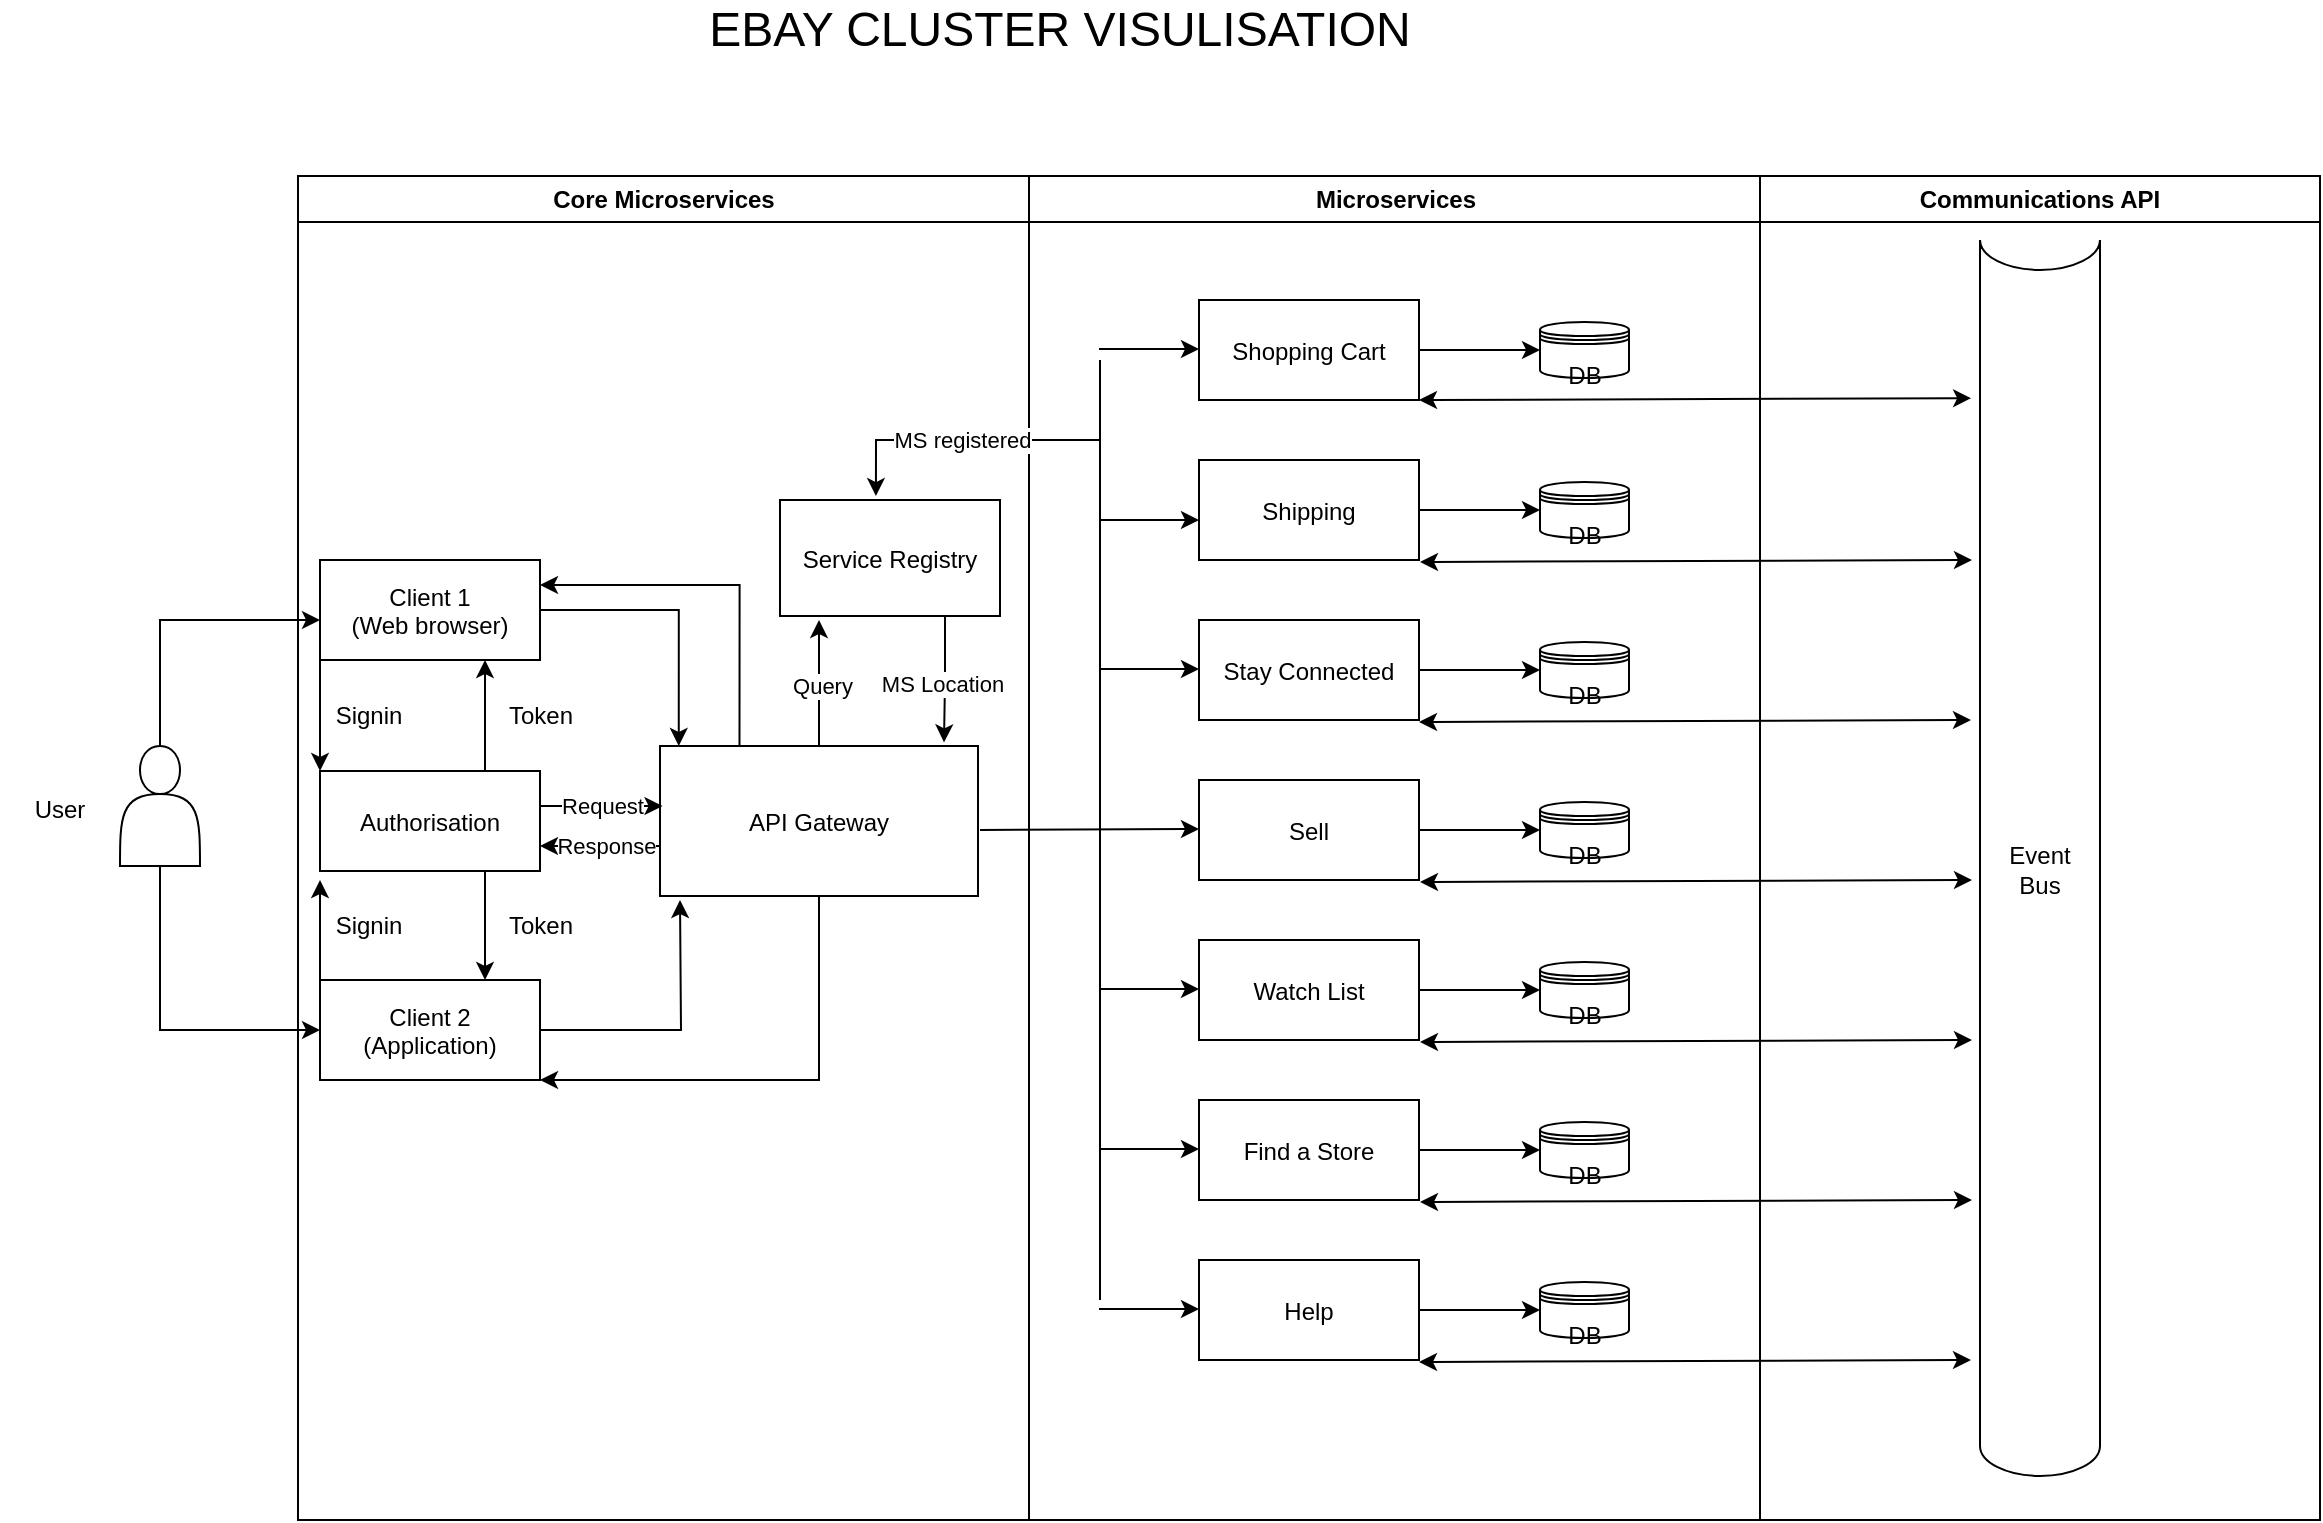 <mxfile version="22.1.0" type="github">
  <diagram name="Page-1" id="e7e014a7-5840-1c2e-5031-d8a46d1fe8dd">
    <mxGraphModel dx="1887" dy="897" grid="1" gridSize="10" guides="1" tooltips="1" connect="1" arrows="1" fold="1" page="1" pageScale="1" pageWidth="1169" pageHeight="826" background="none" math="0" shadow="0">
      <root>
        <mxCell id="0" />
        <mxCell id="1" parent="0" />
        <mxCell id="3" value="Communications API" style="swimlane;whiteSpace=wrap" parent="1" vertex="1">
          <mxGeometry x="1090" y="128" width="280" height="672" as="geometry" />
        </mxCell>
        <mxCell id="TOUtvnt5nsSUx-bd1a3a-50" value="Event &lt;br&gt;Bus" style="shape=cylinder3;whiteSpace=wrap;html=1;boundedLbl=1;backgroundOutline=1;size=15;lid=0;" vertex="1" parent="3">
          <mxGeometry x="110" y="32" width="60" height="618" as="geometry" />
        </mxCell>
        <mxCell id="TOUtvnt5nsSUx-bd1a3a-99" value="" style="endArrow=classic;startArrow=classic;html=1;rounded=0;entryX=-0.074;entryY=0.128;entryDx=0;entryDy=0;entryPerimeter=0;exitX=1;exitY=1;exitDx=0;exitDy=0;" edge="1" parent="3">
          <mxGeometry width="50" height="50" relative="1" as="geometry">
            <mxPoint x="-170.5" y="593" as="sourcePoint" />
            <mxPoint x="105.5" y="592" as="targetPoint" />
          </mxGeometry>
        </mxCell>
        <mxCell id="TOUtvnt5nsSUx-bd1a3a-98" value="" style="endArrow=classic;startArrow=classic;html=1;rounded=0;entryX=-0.074;entryY=0.128;entryDx=0;entryDy=0;entryPerimeter=0;exitX=1;exitY=1;exitDx=0;exitDy=0;" edge="1" parent="3">
          <mxGeometry width="50" height="50" relative="1" as="geometry">
            <mxPoint x="-170" y="513" as="sourcePoint" />
            <mxPoint x="106" y="512" as="targetPoint" />
          </mxGeometry>
        </mxCell>
        <mxCell id="TOUtvnt5nsSUx-bd1a3a-97" value="" style="endArrow=classic;startArrow=classic;html=1;rounded=0;entryX=-0.074;entryY=0.128;entryDx=0;entryDy=0;entryPerimeter=0;exitX=1;exitY=1;exitDx=0;exitDy=0;" edge="1" parent="3">
          <mxGeometry width="50" height="50" relative="1" as="geometry">
            <mxPoint x="-170" y="433" as="sourcePoint" />
            <mxPoint x="106" y="432" as="targetPoint" />
          </mxGeometry>
        </mxCell>
        <mxCell id="TOUtvnt5nsSUx-bd1a3a-96" value="" style="endArrow=classic;startArrow=classic;html=1;rounded=0;entryX=-0.074;entryY=0.128;entryDx=0;entryDy=0;entryPerimeter=0;exitX=1;exitY=1;exitDx=0;exitDy=0;" edge="1" parent="3">
          <mxGeometry width="50" height="50" relative="1" as="geometry">
            <mxPoint x="-170" y="353" as="sourcePoint" />
            <mxPoint x="106" y="352" as="targetPoint" />
          </mxGeometry>
        </mxCell>
        <mxCell id="TOUtvnt5nsSUx-bd1a3a-94" value="" style="endArrow=classic;startArrow=classic;html=1;rounded=0;entryX=-0.074;entryY=0.128;entryDx=0;entryDy=0;entryPerimeter=0;exitX=1;exitY=1;exitDx=0;exitDy=0;" edge="1" parent="3">
          <mxGeometry width="50" height="50" relative="1" as="geometry">
            <mxPoint x="-170" y="193" as="sourcePoint" />
            <mxPoint x="106" y="192" as="targetPoint" />
          </mxGeometry>
        </mxCell>
        <mxCell id="4" value="Microservices" style="swimlane;whiteSpace=wrap" parent="1" vertex="1">
          <mxGeometry x="724.5" y="128" width="365.5" height="672" as="geometry" />
        </mxCell>
        <mxCell id="TOUtvnt5nsSUx-bd1a3a-86" style="edgeStyle=orthogonalEdgeStyle;rounded=0;orthogonalLoop=1;jettySize=auto;html=1;entryX=0;entryY=0.5;entryDx=0;entryDy=0;" edge="1" parent="4" source="33" target="TOUtvnt5nsSUx-bd1a3a-58">
          <mxGeometry relative="1" as="geometry" />
        </mxCell>
        <mxCell id="33" value="Watch List" style="" parent="4" vertex="1">
          <mxGeometry x="85" y="382" width="110" height="50" as="geometry" />
        </mxCell>
        <mxCell id="TOUtvnt5nsSUx-bd1a3a-85" style="edgeStyle=orthogonalEdgeStyle;rounded=0;orthogonalLoop=1;jettySize=auto;html=1;entryX=0;entryY=0.5;entryDx=0;entryDy=0;" edge="1" parent="4" source="TOUtvnt5nsSUx-bd1a3a-46" target="TOUtvnt5nsSUx-bd1a3a-59">
          <mxGeometry relative="1" as="geometry" />
        </mxCell>
        <mxCell id="TOUtvnt5nsSUx-bd1a3a-46" value="Sell" style="" vertex="1" parent="4">
          <mxGeometry x="85" y="302" width="110" height="50" as="geometry" />
        </mxCell>
        <mxCell id="TOUtvnt5nsSUx-bd1a3a-84" style="edgeStyle=orthogonalEdgeStyle;rounded=0;orthogonalLoop=1;jettySize=auto;html=1;entryX=0;entryY=0.5;entryDx=0;entryDy=0;" edge="1" parent="4" source="TOUtvnt5nsSUx-bd1a3a-45" target="TOUtvnt5nsSUx-bd1a3a-60">
          <mxGeometry relative="1" as="geometry" />
        </mxCell>
        <mxCell id="TOUtvnt5nsSUx-bd1a3a-45" value="Stay Connected" style="" vertex="1" parent="4">
          <mxGeometry x="85" y="222" width="110" height="50" as="geometry" />
        </mxCell>
        <mxCell id="TOUtvnt5nsSUx-bd1a3a-83" style="edgeStyle=orthogonalEdgeStyle;rounded=0;orthogonalLoop=1;jettySize=auto;html=1;entryX=0;entryY=0.5;entryDx=0;entryDy=0;" edge="1" parent="4" source="TOUtvnt5nsSUx-bd1a3a-44" target="TOUtvnt5nsSUx-bd1a3a-61">
          <mxGeometry relative="1" as="geometry" />
        </mxCell>
        <mxCell id="TOUtvnt5nsSUx-bd1a3a-44" value="Shipping" style="" vertex="1" parent="4">
          <mxGeometry x="85" y="142" width="110" height="50" as="geometry" />
        </mxCell>
        <mxCell id="TOUtvnt5nsSUx-bd1a3a-68" style="edgeStyle=orthogonalEdgeStyle;rounded=0;orthogonalLoop=1;jettySize=auto;html=1;entryX=0;entryY=0.5;entryDx=0;entryDy=0;" edge="1" parent="4" source="TOUtvnt5nsSUx-bd1a3a-43" target="TOUtvnt5nsSUx-bd1a3a-52">
          <mxGeometry relative="1" as="geometry" />
        </mxCell>
        <mxCell id="TOUtvnt5nsSUx-bd1a3a-43" value="Shopping Cart" style="" vertex="1" parent="4">
          <mxGeometry x="85" y="62" width="110" height="50" as="geometry" />
        </mxCell>
        <mxCell id="TOUtvnt5nsSUx-bd1a3a-87" style="edgeStyle=orthogonalEdgeStyle;rounded=0;orthogonalLoop=1;jettySize=auto;html=1;entryX=0;entryY=0.5;entryDx=0;entryDy=0;" edge="1" parent="4" source="TOUtvnt5nsSUx-bd1a3a-42" target="TOUtvnt5nsSUx-bd1a3a-57">
          <mxGeometry relative="1" as="geometry" />
        </mxCell>
        <mxCell id="TOUtvnt5nsSUx-bd1a3a-42" value="Find a Store" style="" vertex="1" parent="4">
          <mxGeometry x="85" y="462" width="110" height="50" as="geometry" />
        </mxCell>
        <mxCell id="TOUtvnt5nsSUx-bd1a3a-88" style="edgeStyle=orthogonalEdgeStyle;rounded=0;orthogonalLoop=1;jettySize=auto;html=1;entryX=0;entryY=0.5;entryDx=0;entryDy=0;" edge="1" parent="4" source="TOUtvnt5nsSUx-bd1a3a-48" target="TOUtvnt5nsSUx-bd1a3a-56">
          <mxGeometry relative="1" as="geometry" />
        </mxCell>
        <mxCell id="TOUtvnt5nsSUx-bd1a3a-48" value="Help" style="" vertex="1" parent="4">
          <mxGeometry x="85" y="542" width="110" height="50" as="geometry" />
        </mxCell>
        <mxCell id="TOUtvnt5nsSUx-bd1a3a-52" value="&lt;br&gt;DB" style="shape=datastore;whiteSpace=wrap;html=1;" vertex="1" parent="4">
          <mxGeometry x="255.5" y="73" width="44.5" height="28" as="geometry" />
        </mxCell>
        <mxCell id="TOUtvnt5nsSUx-bd1a3a-61" value="&lt;br&gt;DB" style="shape=datastore;whiteSpace=wrap;html=1;" vertex="1" parent="4">
          <mxGeometry x="255.5" y="153" width="44.5" height="28" as="geometry" />
        </mxCell>
        <mxCell id="TOUtvnt5nsSUx-bd1a3a-60" value="&lt;br&gt;DB" style="shape=datastore;whiteSpace=wrap;html=1;" vertex="1" parent="4">
          <mxGeometry x="255.5" y="233" width="44.5" height="28" as="geometry" />
        </mxCell>
        <mxCell id="TOUtvnt5nsSUx-bd1a3a-59" value="&lt;br&gt;DB" style="shape=datastore;whiteSpace=wrap;html=1;" vertex="1" parent="4">
          <mxGeometry x="255.5" y="313" width="44.5" height="28" as="geometry" />
        </mxCell>
        <mxCell id="TOUtvnt5nsSUx-bd1a3a-58" value="&lt;br&gt;DB" style="shape=datastore;whiteSpace=wrap;html=1;" vertex="1" parent="4">
          <mxGeometry x="255.5" y="393" width="44.5" height="28" as="geometry" />
        </mxCell>
        <mxCell id="TOUtvnt5nsSUx-bd1a3a-57" value="&lt;br&gt;DB" style="shape=datastore;whiteSpace=wrap;html=1;" vertex="1" parent="4">
          <mxGeometry x="255.5" y="473" width="44.5" height="28" as="geometry" />
        </mxCell>
        <mxCell id="TOUtvnt5nsSUx-bd1a3a-56" value="&lt;br&gt;DB" style="shape=datastore;whiteSpace=wrap;html=1;" vertex="1" parent="4">
          <mxGeometry x="255.5" y="553" width="44.5" height="28" as="geometry" />
        </mxCell>
        <mxCell id="TOUtvnt5nsSUx-bd1a3a-95" value="" style="endArrow=classic;startArrow=classic;html=1;rounded=0;entryX=-0.074;entryY=0.128;entryDx=0;entryDy=0;entryPerimeter=0;exitX=1;exitY=1;exitDx=0;exitDy=0;" edge="1" parent="4">
          <mxGeometry width="50" height="50" relative="1" as="geometry">
            <mxPoint x="195" y="273" as="sourcePoint" />
            <mxPoint x="471" y="272" as="targetPoint" />
          </mxGeometry>
        </mxCell>
        <mxCell id="TOUtvnt5nsSUx-bd1a3a-151" value="" style="endArrow=classic;html=1;rounded=0;" edge="1" parent="4">
          <mxGeometry width="50" height="50" relative="1" as="geometry">
            <mxPoint x="35" y="246.5" as="sourcePoint" />
            <mxPoint x="85" y="246.5" as="targetPoint" />
          </mxGeometry>
        </mxCell>
        <mxCell id="TOUtvnt5nsSUx-bd1a3a-154" value="" style="endArrow=classic;html=1;rounded=0;" edge="1" parent="4">
          <mxGeometry width="50" height="50" relative="1" as="geometry">
            <mxPoint x="35" y="566.5" as="sourcePoint" />
            <mxPoint x="85" y="566.5" as="targetPoint" />
          </mxGeometry>
        </mxCell>
        <mxCell id="TOUtvnt5nsSUx-bd1a3a-155" value="" style="endArrow=classic;html=1;rounded=0;" edge="1" parent="4">
          <mxGeometry width="50" height="50" relative="1" as="geometry">
            <mxPoint x="35" y="486.5" as="sourcePoint" />
            <mxPoint x="85" y="486.5" as="targetPoint" />
          </mxGeometry>
        </mxCell>
        <mxCell id="TOUtvnt5nsSUx-bd1a3a-152" value="" style="endArrow=classic;html=1;rounded=0;" edge="1" parent="4">
          <mxGeometry width="50" height="50" relative="1" as="geometry">
            <mxPoint x="35" y="172" as="sourcePoint" />
            <mxPoint x="85" y="172" as="targetPoint" />
          </mxGeometry>
        </mxCell>
        <mxCell id="TOUtvnt5nsSUx-bd1a3a-153" value="" style="endArrow=classic;html=1;rounded=0;" edge="1" parent="4">
          <mxGeometry width="50" height="50" relative="1" as="geometry">
            <mxPoint x="35" y="86.5" as="sourcePoint" />
            <mxPoint x="85" y="86.5" as="targetPoint" />
          </mxGeometry>
        </mxCell>
        <mxCell id="TOUtvnt5nsSUx-bd1a3a-158" value="" style="endArrow=classic;html=1;rounded=0;" edge="1" parent="4">
          <mxGeometry width="50" height="50" relative="1" as="geometry">
            <mxPoint x="35" y="406.5" as="sourcePoint" />
            <mxPoint x="85" y="406.5" as="targetPoint" />
          </mxGeometry>
        </mxCell>
        <mxCell id="TOUtvnt5nsSUx-bd1a3a-159" value="" style="endArrow=classic;html=1;rounded=0;" edge="1" parent="4">
          <mxGeometry width="50" height="50" relative="1" as="geometry">
            <mxPoint x="-24.5" y="327" as="sourcePoint" />
            <mxPoint x="85" y="326.5" as="targetPoint" />
          </mxGeometry>
        </mxCell>
        <mxCell id="TOUtvnt5nsSUx-bd1a3a-41" value="&lt;font style=&quot;font-size: 24px;&quot;&gt;EBAY CLUSTER VISULISATION&lt;/font&gt;" style="text;html=1;strokeColor=none;fillColor=none;align=center;verticalAlign=middle;whiteSpace=wrap;rounded=0;" vertex="1" parent="1">
          <mxGeometry x="500" y="40" width="480" height="30" as="geometry" />
        </mxCell>
        <mxCell id="TOUtvnt5nsSUx-bd1a3a-135" style="edgeStyle=orthogonalEdgeStyle;rounded=0;orthogonalLoop=1;jettySize=auto;html=1;" edge="1" parent="1" source="TOUtvnt5nsSUx-bd1a3a-90" target="TOUtvnt5nsSUx-bd1a3a-130">
          <mxGeometry relative="1" as="geometry">
            <Array as="points">
              <mxPoint x="290" y="350" />
            </Array>
          </mxGeometry>
        </mxCell>
        <mxCell id="TOUtvnt5nsSUx-bd1a3a-136" style="edgeStyle=orthogonalEdgeStyle;rounded=0;orthogonalLoop=1;jettySize=auto;html=1;entryX=0;entryY=0.5;entryDx=0;entryDy=0;" edge="1" parent="1" source="TOUtvnt5nsSUx-bd1a3a-90" target="TOUtvnt5nsSUx-bd1a3a-129">
          <mxGeometry relative="1" as="geometry">
            <Array as="points">
              <mxPoint x="290" y="555" />
            </Array>
          </mxGeometry>
        </mxCell>
        <mxCell id="TOUtvnt5nsSUx-bd1a3a-90" value="" style="shape=actor;whiteSpace=wrap;html=1;" vertex="1" parent="1">
          <mxGeometry x="270" y="413" width="40" height="60" as="geometry" />
        </mxCell>
        <mxCell id="TOUtvnt5nsSUx-bd1a3a-91" value="User" style="text;html=1;strokeColor=none;fillColor=none;align=center;verticalAlign=middle;whiteSpace=wrap;rounded=0;" vertex="1" parent="1">
          <mxGeometry x="210" y="430" width="60" height="30" as="geometry" />
        </mxCell>
        <mxCell id="TOUtvnt5nsSUx-bd1a3a-93" value="" style="endArrow=classic;startArrow=classic;html=1;rounded=0;entryX=-0.074;entryY=0.128;entryDx=0;entryDy=0;entryPerimeter=0;exitX=1;exitY=1;exitDx=0;exitDy=0;" edge="1" parent="1" source="TOUtvnt5nsSUx-bd1a3a-43" target="TOUtvnt5nsSUx-bd1a3a-50">
          <mxGeometry width="50" height="50" relative="1" as="geometry">
            <mxPoint x="1070" y="290" as="sourcePoint" />
            <mxPoint x="1120" y="240" as="targetPoint" />
          </mxGeometry>
        </mxCell>
        <mxCell id="TOUtvnt5nsSUx-bd1a3a-106" value="Core Microservices" style="swimlane;whiteSpace=wrap" vertex="1" parent="1">
          <mxGeometry x="359" y="128" width="365.5" height="672" as="geometry" />
        </mxCell>
        <mxCell id="TOUtvnt5nsSUx-bd1a3a-145" style="edgeStyle=orthogonalEdgeStyle;rounded=0;orthogonalLoop=1;jettySize=auto;html=1;exitX=0.75;exitY=0;exitDx=0;exitDy=0;entryX=0.75;entryY=1;entryDx=0;entryDy=0;" edge="1" parent="TOUtvnt5nsSUx-bd1a3a-106" source="TOUtvnt5nsSUx-bd1a3a-64" target="TOUtvnt5nsSUx-bd1a3a-130">
          <mxGeometry relative="1" as="geometry" />
        </mxCell>
        <mxCell id="TOUtvnt5nsSUx-bd1a3a-147" style="edgeStyle=orthogonalEdgeStyle;rounded=0;orthogonalLoop=1;jettySize=auto;html=1;exitX=0.75;exitY=1;exitDx=0;exitDy=0;entryX=0.75;entryY=0;entryDx=0;entryDy=0;" edge="1" parent="TOUtvnt5nsSUx-bd1a3a-106" source="TOUtvnt5nsSUx-bd1a3a-64" target="TOUtvnt5nsSUx-bd1a3a-129">
          <mxGeometry relative="1" as="geometry" />
        </mxCell>
        <mxCell id="TOUtvnt5nsSUx-bd1a3a-64" value="Authorisation" style="" vertex="1" parent="TOUtvnt5nsSUx-bd1a3a-106">
          <mxGeometry x="11" y="297.5" width="110" height="50" as="geometry" />
        </mxCell>
        <mxCell id="TOUtvnt5nsSUx-bd1a3a-148" value="Response" style="edgeStyle=orthogonalEdgeStyle;rounded=0;orthogonalLoop=1;jettySize=auto;html=1;exitX=0;exitY=0.75;exitDx=0;exitDy=0;entryX=1;entryY=0.75;entryDx=0;entryDy=0;" edge="1" parent="TOUtvnt5nsSUx-bd1a3a-106" source="TOUtvnt5nsSUx-bd1a3a-63" target="TOUtvnt5nsSUx-bd1a3a-64">
          <mxGeometry relative="1" as="geometry">
            <Array as="points">
              <mxPoint x="181" y="335" />
            </Array>
          </mxGeometry>
        </mxCell>
        <mxCell id="TOUtvnt5nsSUx-bd1a3a-164" style="edgeStyle=orthogonalEdgeStyle;rounded=0;orthogonalLoop=1;jettySize=auto;html=1;" edge="1" parent="TOUtvnt5nsSUx-bd1a3a-106" source="TOUtvnt5nsSUx-bd1a3a-63">
          <mxGeometry relative="1" as="geometry">
            <mxPoint x="260.5" y="222" as="targetPoint" />
          </mxGeometry>
        </mxCell>
        <mxCell id="TOUtvnt5nsSUx-bd1a3a-175" value="Query" style="edgeLabel;html=1;align=center;verticalAlign=middle;resizable=0;points=[];" vertex="1" connectable="0" parent="TOUtvnt5nsSUx-bd1a3a-164">
          <mxGeometry x="-0.028" y="-1" relative="1" as="geometry">
            <mxPoint x="1" as="offset" />
          </mxGeometry>
        </mxCell>
        <mxCell id="TOUtvnt5nsSUx-bd1a3a-173" style="edgeStyle=orthogonalEdgeStyle;rounded=0;orthogonalLoop=1;jettySize=auto;html=1;exitX=0.25;exitY=0;exitDx=0;exitDy=0;entryX=1;entryY=0.25;entryDx=0;entryDy=0;" edge="1" parent="TOUtvnt5nsSUx-bd1a3a-106" source="TOUtvnt5nsSUx-bd1a3a-63" target="TOUtvnt5nsSUx-bd1a3a-130">
          <mxGeometry relative="1" as="geometry" />
        </mxCell>
        <mxCell id="TOUtvnt5nsSUx-bd1a3a-183" style="edgeStyle=orthogonalEdgeStyle;rounded=0;orthogonalLoop=1;jettySize=auto;html=1;entryX=1;entryY=1;entryDx=0;entryDy=0;" edge="1" parent="TOUtvnt5nsSUx-bd1a3a-106" source="TOUtvnt5nsSUx-bd1a3a-63" target="TOUtvnt5nsSUx-bd1a3a-129">
          <mxGeometry relative="1" as="geometry">
            <Array as="points">
              <mxPoint x="261" y="452" />
            </Array>
          </mxGeometry>
        </mxCell>
        <mxCell id="TOUtvnt5nsSUx-bd1a3a-63" value="API Gateway" style="" vertex="1" parent="TOUtvnt5nsSUx-bd1a3a-106">
          <mxGeometry x="181" y="285" width="159" height="75" as="geometry" />
        </mxCell>
        <mxCell id="TOUtvnt5nsSUx-bd1a3a-65" value="Service Registry" style="" vertex="1" parent="TOUtvnt5nsSUx-bd1a3a-106">
          <mxGeometry x="241" y="162" width="110" height="58" as="geometry" />
        </mxCell>
        <mxCell id="TOUtvnt5nsSUx-bd1a3a-178" style="edgeStyle=orthogonalEdgeStyle;rounded=0;orthogonalLoop=1;jettySize=auto;html=1;exitX=0;exitY=1;exitDx=0;exitDy=0;entryX=0;entryY=0;entryDx=0;entryDy=0;" edge="1" parent="TOUtvnt5nsSUx-bd1a3a-106" source="TOUtvnt5nsSUx-bd1a3a-130" target="TOUtvnt5nsSUx-bd1a3a-64">
          <mxGeometry relative="1" as="geometry" />
        </mxCell>
        <mxCell id="TOUtvnt5nsSUx-bd1a3a-130" value="Client 1 &#xa;(Web browser)" style="" vertex="1" parent="TOUtvnt5nsSUx-bd1a3a-106">
          <mxGeometry x="11" y="192" width="110" height="50" as="geometry" />
        </mxCell>
        <mxCell id="TOUtvnt5nsSUx-bd1a3a-141" style="edgeStyle=orthogonalEdgeStyle;rounded=0;orthogonalLoop=1;jettySize=auto;html=1;" edge="1" parent="TOUtvnt5nsSUx-bd1a3a-106" source="TOUtvnt5nsSUx-bd1a3a-129">
          <mxGeometry relative="1" as="geometry">
            <mxPoint x="191" y="362" as="targetPoint" />
          </mxGeometry>
        </mxCell>
        <mxCell id="TOUtvnt5nsSUx-bd1a3a-180" style="edgeStyle=orthogonalEdgeStyle;rounded=0;orthogonalLoop=1;jettySize=auto;html=1;exitX=0;exitY=0;exitDx=0;exitDy=0;" edge="1" parent="TOUtvnt5nsSUx-bd1a3a-106" source="TOUtvnt5nsSUx-bd1a3a-129">
          <mxGeometry relative="1" as="geometry">
            <mxPoint x="11" y="352" as="targetPoint" />
          </mxGeometry>
        </mxCell>
        <mxCell id="TOUtvnt5nsSUx-bd1a3a-129" value="Client 2 &#xa;(Application)" style="" vertex="1" parent="TOUtvnt5nsSUx-bd1a3a-106">
          <mxGeometry x="11" y="402" width="110" height="50" as="geometry" />
        </mxCell>
        <mxCell id="TOUtvnt5nsSUx-bd1a3a-140" style="edgeStyle=orthogonalEdgeStyle;rounded=0;orthogonalLoop=1;jettySize=auto;html=1;entryX=0.059;entryY=0;entryDx=0;entryDy=0;entryPerimeter=0;" edge="1" parent="TOUtvnt5nsSUx-bd1a3a-106" source="TOUtvnt5nsSUx-bd1a3a-130" target="TOUtvnt5nsSUx-bd1a3a-63">
          <mxGeometry relative="1" as="geometry" />
        </mxCell>
        <mxCell id="TOUtvnt5nsSUx-bd1a3a-149" value="Request" style="edgeStyle=orthogonalEdgeStyle;rounded=0;orthogonalLoop=1;jettySize=auto;html=1;entryX=0.008;entryY=0.4;entryDx=0;entryDy=0;entryPerimeter=0;" edge="1" parent="TOUtvnt5nsSUx-bd1a3a-106" source="TOUtvnt5nsSUx-bd1a3a-64" target="TOUtvnt5nsSUx-bd1a3a-63">
          <mxGeometry relative="1" as="geometry">
            <Array as="points">
              <mxPoint x="141" y="315" />
              <mxPoint x="141" y="315" />
            </Array>
          </mxGeometry>
        </mxCell>
        <mxCell id="TOUtvnt5nsSUx-bd1a3a-163" value="" style="endArrow=none;html=1;rounded=0;" edge="1" parent="TOUtvnt5nsSUx-bd1a3a-106">
          <mxGeometry width="50" height="50" relative="1" as="geometry">
            <mxPoint x="401" y="562" as="sourcePoint" />
            <mxPoint x="401" y="92" as="targetPoint" />
          </mxGeometry>
        </mxCell>
        <mxCell id="TOUtvnt5nsSUx-bd1a3a-166" value="" style="endArrow=classic;html=1;rounded=0;entryX=0.436;entryY=-0.034;entryDx=0;entryDy=0;entryPerimeter=0;" edge="1" parent="TOUtvnt5nsSUx-bd1a3a-106" target="TOUtvnt5nsSUx-bd1a3a-65">
          <mxGeometry width="50" height="50" relative="1" as="geometry">
            <mxPoint x="401" y="132" as="sourcePoint" />
            <mxPoint x="261" y="132" as="targetPoint" />
            <Array as="points">
              <mxPoint x="289" y="132" />
            </Array>
          </mxGeometry>
        </mxCell>
        <mxCell id="TOUtvnt5nsSUx-bd1a3a-177" value="MS registered" style="edgeLabel;html=1;align=center;verticalAlign=middle;resizable=0;points=[];" vertex="1" connectable="0" parent="TOUtvnt5nsSUx-bd1a3a-166">
          <mxGeometry x="-0.015" relative="1" as="geometry">
            <mxPoint as="offset" />
          </mxGeometry>
        </mxCell>
        <mxCell id="TOUtvnt5nsSUx-bd1a3a-168" value="Token" style="text;html=1;align=center;verticalAlign=middle;resizable=0;points=[];autosize=1;strokeColor=none;fillColor=none;" vertex="1" parent="TOUtvnt5nsSUx-bd1a3a-106">
          <mxGeometry x="91" y="255" width="60" height="30" as="geometry" />
        </mxCell>
        <mxCell id="TOUtvnt5nsSUx-bd1a3a-171" value="Token" style="text;html=1;align=center;verticalAlign=middle;resizable=0;points=[];autosize=1;strokeColor=none;fillColor=none;" vertex="1" parent="TOUtvnt5nsSUx-bd1a3a-106">
          <mxGeometry x="91" y="360" width="60" height="30" as="geometry" />
        </mxCell>
        <mxCell id="TOUtvnt5nsSUx-bd1a3a-174" style="edgeStyle=orthogonalEdgeStyle;rounded=0;orthogonalLoop=1;jettySize=auto;html=1;exitX=0.75;exitY=1;exitDx=0;exitDy=0;entryX=0.893;entryY=-0.024;entryDx=0;entryDy=0;entryPerimeter=0;" edge="1" parent="TOUtvnt5nsSUx-bd1a3a-106" source="TOUtvnt5nsSUx-bd1a3a-65" target="TOUtvnt5nsSUx-bd1a3a-63">
          <mxGeometry relative="1" as="geometry" />
        </mxCell>
        <mxCell id="TOUtvnt5nsSUx-bd1a3a-176" value="MS Location" style="edgeLabel;html=1;align=center;verticalAlign=middle;resizable=0;points=[];" vertex="1" connectable="0" parent="TOUtvnt5nsSUx-bd1a3a-174">
          <mxGeometry x="0.087" y="-1" relative="1" as="geometry">
            <mxPoint as="offset" />
          </mxGeometry>
        </mxCell>
        <mxCell id="TOUtvnt5nsSUx-bd1a3a-182" value="Signin" style="text;html=1;align=center;verticalAlign=middle;resizable=0;points=[];autosize=1;strokeColor=none;fillColor=none;" vertex="1" parent="TOUtvnt5nsSUx-bd1a3a-106">
          <mxGeometry x="5" y="255" width="60" height="30" as="geometry" />
        </mxCell>
        <mxCell id="TOUtvnt5nsSUx-bd1a3a-181" value="Signin" style="text;html=1;align=center;verticalAlign=middle;resizable=0;points=[];autosize=1;strokeColor=none;fillColor=none;" vertex="1" parent="TOUtvnt5nsSUx-bd1a3a-106">
          <mxGeometry x="5" y="360" width="60" height="30" as="geometry" />
        </mxCell>
      </root>
    </mxGraphModel>
  </diagram>
</mxfile>
